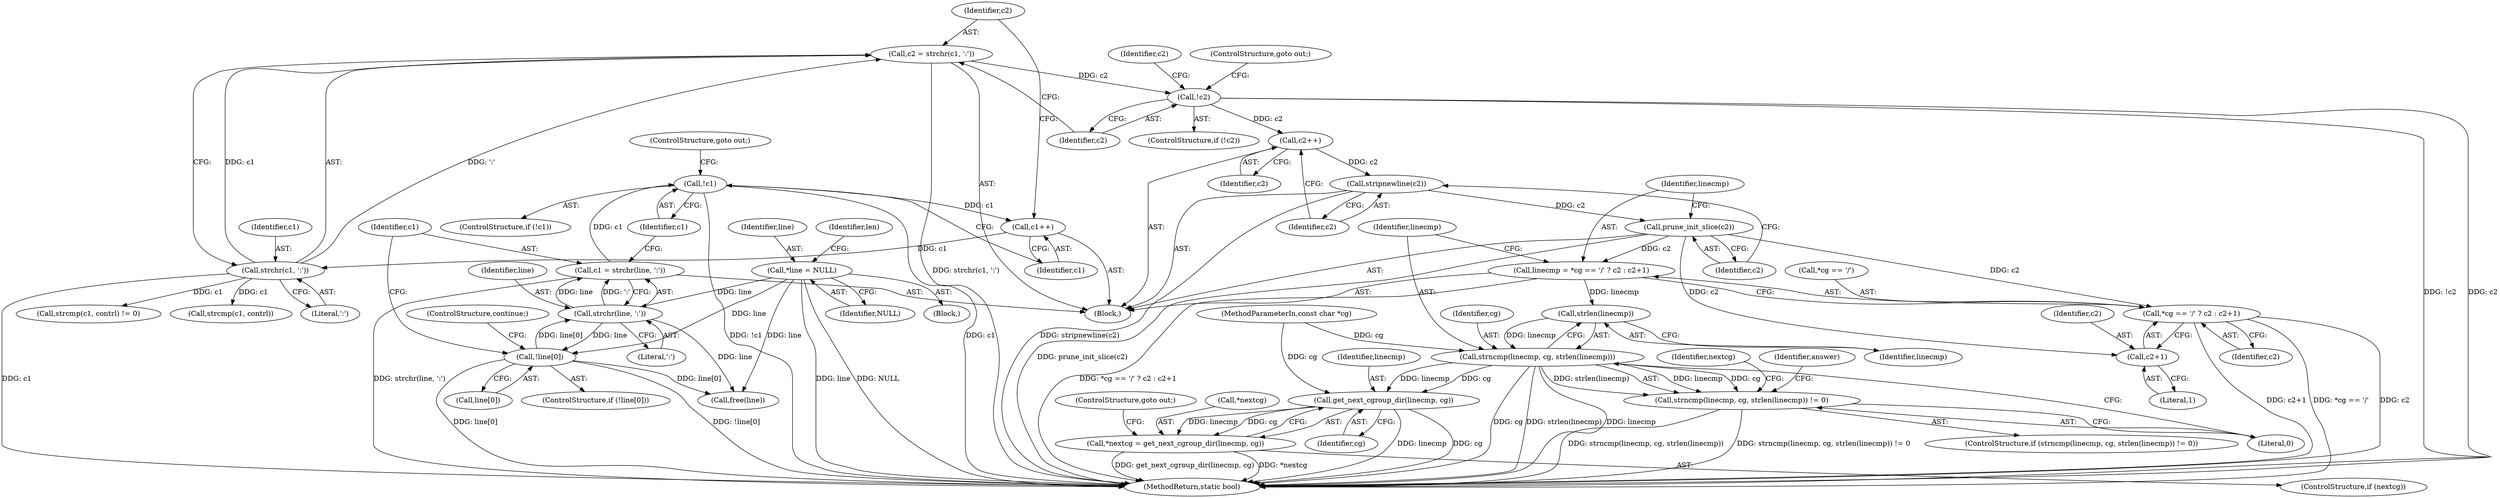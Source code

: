 digraph "1_lxcfs_a8b6c3e0537e90fba3c55910fd1b7229d54a60a7@API" {
"1000179" [label="(Call,c2 = strchr(c1, ':'))"];
"1000181" [label="(Call,strchr(c1, ':'))"];
"1000177" [label="(Call,c1++)"];
"1000174" [label="(Call,!c1)"];
"1000168" [label="(Call,c1 = strchr(line, ':'))"];
"1000170" [label="(Call,strchr(line, ':'))"];
"1000163" [label="(Call,!line[0])"];
"1000114" [label="(Call,*line = NULL)"];
"1000185" [label="(Call,!c2)"];
"1000199" [label="(Call,c2++)"];
"1000201" [label="(Call,stripnewline(c2))"];
"1000203" [label="(Call,prune_init_slice(c2))"];
"1000205" [label="(Call,linecmp = *cg == '/' ? c2 : c2+1)"];
"1000221" [label="(Call,strlen(linecmp))"];
"1000218" [label="(Call,strncmp(linecmp, cg, strlen(linecmp)))"];
"1000217" [label="(Call,strncmp(linecmp, cg, strlen(linecmp)) != 0)"];
"1000230" [label="(Call,get_next_cgroup_dir(linecmp, cg))"];
"1000227" [label="(Call,*nextcg = get_next_cgroup_dir(linecmp, cg))"];
"1000207" [label="(Call,*cg == '/' ? c2 : c2+1)"];
"1000213" [label="(Call,c2+1)"];
"1000180" [label="(Identifier,c2)"];
"1000241" [label="(Call,free(line))"];
"1000114" [label="(Call,*line = NULL)"];
"1000169" [label="(Identifier,c1)"];
"1000201" [label="(Call,stripnewline(c2))"];
"1000186" [label="(Identifier,c2)"];
"1000221" [label="(Call,strlen(linecmp))"];
"1000232" [label="(Identifier,cg)"];
"1000184" [label="(ControlStructure,if (!c2))"];
"1000179" [label="(Call,c2 = strchr(c1, ':'))"];
"1000167" [label="(ControlStructure,continue;)"];
"1000213" [label="(Call,c2+1)"];
"1000172" [label="(Literal,':')"];
"1000217" [label="(Call,strncmp(linecmp, cg, strlen(linecmp)) != 0)"];
"1000227" [label="(Call,*nextcg = get_next_cgroup_dir(linecmp, cg))"];
"1000226" [label="(Identifier,nextcg)"];
"1000228" [label="(Call,*nextcg)"];
"1000214" [label="(Identifier,c2)"];
"1000219" [label="(Identifier,linecmp)"];
"1000216" [label="(ControlStructure,if (strncmp(linecmp, cg, strlen(linecmp)) != 0))"];
"1000104" [label="(MethodParameterIn,const char *cg)"];
"1000193" [label="(Call,strcmp(c1, contrl) != 0)"];
"1000245" [label="(MethodReturn,static bool)"];
"1000174" [label="(Call,!c1)"];
"1000116" [label="(Identifier,NULL)"];
"1000178" [label="(Identifier,c1)"];
"1000204" [label="(Identifier,c2)"];
"1000230" [label="(Call,get_next_cgroup_dir(linecmp, cg))"];
"1000215" [label="(Literal,1)"];
"1000199" [label="(Call,c2++)"];
"1000233" [label="(ControlStructure,goto out;)"];
"1000177" [label="(Call,c1++)"];
"1000181" [label="(Call,strchr(c1, ':'))"];
"1000115" [label="(Identifier,line)"];
"1000212" [label="(Identifier,c2)"];
"1000225" [label="(ControlStructure,if (nextcg))"];
"1000235" [label="(Identifier,answer)"];
"1000187" [label="(ControlStructure,goto out;)"];
"1000200" [label="(Identifier,c2)"];
"1000220" [label="(Identifier,cg)"];
"1000164" [label="(Call,line[0])"];
"1000163" [label="(Call,!line[0])"];
"1000231" [label="(Identifier,linecmp)"];
"1000207" [label="(Call,*cg == '/' ? c2 : c2+1)"];
"1000185" [label="(Call,!c2)"];
"1000175" [label="(Identifier,c1)"];
"1000194" [label="(Call,strcmp(c1, contrl))"];
"1000203" [label="(Call,prune_init_slice(c2))"];
"1000176" [label="(ControlStructure,goto out;)"];
"1000170" [label="(Call,strchr(line, ':'))"];
"1000173" [label="(ControlStructure,if (!c1))"];
"1000208" [label="(Call,*cg == '/')"];
"1000205" [label="(Call,linecmp = *cg == '/' ? c2 : c2+1)"];
"1000158" [label="(Block,)"];
"1000222" [label="(Identifier,linecmp)"];
"1000182" [label="(Identifier,c1)"];
"1000202" [label="(Identifier,c2)"];
"1000168" [label="(Call,c1 = strchr(line, ':'))"];
"1000171" [label="(Identifier,line)"];
"1000119" [label="(Identifier,len)"];
"1000183" [label="(Literal,':')"];
"1000190" [label="(Identifier,c2)"];
"1000162" [label="(ControlStructure,if (!line[0]))"];
"1000218" [label="(Call,strncmp(linecmp, cg, strlen(linecmp)))"];
"1000223" [label="(Literal,0)"];
"1000206" [label="(Identifier,linecmp)"];
"1000106" [label="(Block,)"];
"1000179" -> "1000158"  [label="AST: "];
"1000179" -> "1000181"  [label="CFG: "];
"1000180" -> "1000179"  [label="AST: "];
"1000181" -> "1000179"  [label="AST: "];
"1000186" -> "1000179"  [label="CFG: "];
"1000179" -> "1000245"  [label="DDG: strchr(c1, ':')"];
"1000181" -> "1000179"  [label="DDG: c1"];
"1000181" -> "1000179"  [label="DDG: ':'"];
"1000179" -> "1000185"  [label="DDG: c2"];
"1000181" -> "1000183"  [label="CFG: "];
"1000182" -> "1000181"  [label="AST: "];
"1000183" -> "1000181"  [label="AST: "];
"1000181" -> "1000245"  [label="DDG: c1"];
"1000177" -> "1000181"  [label="DDG: c1"];
"1000181" -> "1000193"  [label="DDG: c1"];
"1000181" -> "1000194"  [label="DDG: c1"];
"1000177" -> "1000158"  [label="AST: "];
"1000177" -> "1000178"  [label="CFG: "];
"1000178" -> "1000177"  [label="AST: "];
"1000180" -> "1000177"  [label="CFG: "];
"1000174" -> "1000177"  [label="DDG: c1"];
"1000174" -> "1000173"  [label="AST: "];
"1000174" -> "1000175"  [label="CFG: "];
"1000175" -> "1000174"  [label="AST: "];
"1000176" -> "1000174"  [label="CFG: "];
"1000178" -> "1000174"  [label="CFG: "];
"1000174" -> "1000245"  [label="DDG: !c1"];
"1000174" -> "1000245"  [label="DDG: c1"];
"1000168" -> "1000174"  [label="DDG: c1"];
"1000168" -> "1000158"  [label="AST: "];
"1000168" -> "1000170"  [label="CFG: "];
"1000169" -> "1000168"  [label="AST: "];
"1000170" -> "1000168"  [label="AST: "];
"1000175" -> "1000168"  [label="CFG: "];
"1000168" -> "1000245"  [label="DDG: strchr(line, ':')"];
"1000170" -> "1000168"  [label="DDG: line"];
"1000170" -> "1000168"  [label="DDG: ':'"];
"1000170" -> "1000172"  [label="CFG: "];
"1000171" -> "1000170"  [label="AST: "];
"1000172" -> "1000170"  [label="AST: "];
"1000170" -> "1000163"  [label="DDG: line"];
"1000163" -> "1000170"  [label="DDG: line[0]"];
"1000114" -> "1000170"  [label="DDG: line"];
"1000170" -> "1000241"  [label="DDG: line"];
"1000163" -> "1000162"  [label="AST: "];
"1000163" -> "1000164"  [label="CFG: "];
"1000164" -> "1000163"  [label="AST: "];
"1000167" -> "1000163"  [label="CFG: "];
"1000169" -> "1000163"  [label="CFG: "];
"1000163" -> "1000245"  [label="DDG: line[0]"];
"1000163" -> "1000245"  [label="DDG: !line[0]"];
"1000114" -> "1000163"  [label="DDG: line"];
"1000163" -> "1000241"  [label="DDG: line[0]"];
"1000114" -> "1000106"  [label="AST: "];
"1000114" -> "1000116"  [label="CFG: "];
"1000115" -> "1000114"  [label="AST: "];
"1000116" -> "1000114"  [label="AST: "];
"1000119" -> "1000114"  [label="CFG: "];
"1000114" -> "1000245"  [label="DDG: line"];
"1000114" -> "1000245"  [label="DDG: NULL"];
"1000114" -> "1000241"  [label="DDG: line"];
"1000185" -> "1000184"  [label="AST: "];
"1000185" -> "1000186"  [label="CFG: "];
"1000186" -> "1000185"  [label="AST: "];
"1000187" -> "1000185"  [label="CFG: "];
"1000190" -> "1000185"  [label="CFG: "];
"1000185" -> "1000245"  [label="DDG: !c2"];
"1000185" -> "1000245"  [label="DDG: c2"];
"1000185" -> "1000199"  [label="DDG: c2"];
"1000199" -> "1000158"  [label="AST: "];
"1000199" -> "1000200"  [label="CFG: "];
"1000200" -> "1000199"  [label="AST: "];
"1000202" -> "1000199"  [label="CFG: "];
"1000199" -> "1000201"  [label="DDG: c2"];
"1000201" -> "1000158"  [label="AST: "];
"1000201" -> "1000202"  [label="CFG: "];
"1000202" -> "1000201"  [label="AST: "];
"1000204" -> "1000201"  [label="CFG: "];
"1000201" -> "1000245"  [label="DDG: stripnewline(c2)"];
"1000201" -> "1000203"  [label="DDG: c2"];
"1000203" -> "1000158"  [label="AST: "];
"1000203" -> "1000204"  [label="CFG: "];
"1000204" -> "1000203"  [label="AST: "];
"1000206" -> "1000203"  [label="CFG: "];
"1000203" -> "1000245"  [label="DDG: prune_init_slice(c2)"];
"1000203" -> "1000205"  [label="DDG: c2"];
"1000203" -> "1000207"  [label="DDG: c2"];
"1000203" -> "1000213"  [label="DDG: c2"];
"1000205" -> "1000158"  [label="AST: "];
"1000205" -> "1000207"  [label="CFG: "];
"1000206" -> "1000205"  [label="AST: "];
"1000207" -> "1000205"  [label="AST: "];
"1000219" -> "1000205"  [label="CFG: "];
"1000205" -> "1000245"  [label="DDG: *cg == '/' ? c2 : c2+1"];
"1000205" -> "1000221"  [label="DDG: linecmp"];
"1000221" -> "1000218"  [label="AST: "];
"1000221" -> "1000222"  [label="CFG: "];
"1000222" -> "1000221"  [label="AST: "];
"1000218" -> "1000221"  [label="CFG: "];
"1000221" -> "1000218"  [label="DDG: linecmp"];
"1000218" -> "1000217"  [label="AST: "];
"1000219" -> "1000218"  [label="AST: "];
"1000220" -> "1000218"  [label="AST: "];
"1000223" -> "1000218"  [label="CFG: "];
"1000218" -> "1000245"  [label="DDG: strlen(linecmp)"];
"1000218" -> "1000245"  [label="DDG: linecmp"];
"1000218" -> "1000245"  [label="DDG: cg"];
"1000218" -> "1000217"  [label="DDG: linecmp"];
"1000218" -> "1000217"  [label="DDG: cg"];
"1000218" -> "1000217"  [label="DDG: strlen(linecmp)"];
"1000104" -> "1000218"  [label="DDG: cg"];
"1000218" -> "1000230"  [label="DDG: linecmp"];
"1000218" -> "1000230"  [label="DDG: cg"];
"1000217" -> "1000216"  [label="AST: "];
"1000217" -> "1000223"  [label="CFG: "];
"1000223" -> "1000217"  [label="AST: "];
"1000226" -> "1000217"  [label="CFG: "];
"1000235" -> "1000217"  [label="CFG: "];
"1000217" -> "1000245"  [label="DDG: strncmp(linecmp, cg, strlen(linecmp)) != 0"];
"1000217" -> "1000245"  [label="DDG: strncmp(linecmp, cg, strlen(linecmp))"];
"1000230" -> "1000227"  [label="AST: "];
"1000230" -> "1000232"  [label="CFG: "];
"1000231" -> "1000230"  [label="AST: "];
"1000232" -> "1000230"  [label="AST: "];
"1000227" -> "1000230"  [label="CFG: "];
"1000230" -> "1000245"  [label="DDG: linecmp"];
"1000230" -> "1000245"  [label="DDG: cg"];
"1000230" -> "1000227"  [label="DDG: linecmp"];
"1000230" -> "1000227"  [label="DDG: cg"];
"1000104" -> "1000230"  [label="DDG: cg"];
"1000227" -> "1000225"  [label="AST: "];
"1000228" -> "1000227"  [label="AST: "];
"1000233" -> "1000227"  [label="CFG: "];
"1000227" -> "1000245"  [label="DDG: *nextcg"];
"1000227" -> "1000245"  [label="DDG: get_next_cgroup_dir(linecmp, cg)"];
"1000207" -> "1000212"  [label="CFG: "];
"1000207" -> "1000213"  [label="CFG: "];
"1000208" -> "1000207"  [label="AST: "];
"1000212" -> "1000207"  [label="AST: "];
"1000213" -> "1000207"  [label="AST: "];
"1000207" -> "1000245"  [label="DDG: c2"];
"1000207" -> "1000245"  [label="DDG: *cg == '/'"];
"1000207" -> "1000245"  [label="DDG: c2+1"];
"1000213" -> "1000215"  [label="CFG: "];
"1000214" -> "1000213"  [label="AST: "];
"1000215" -> "1000213"  [label="AST: "];
}
